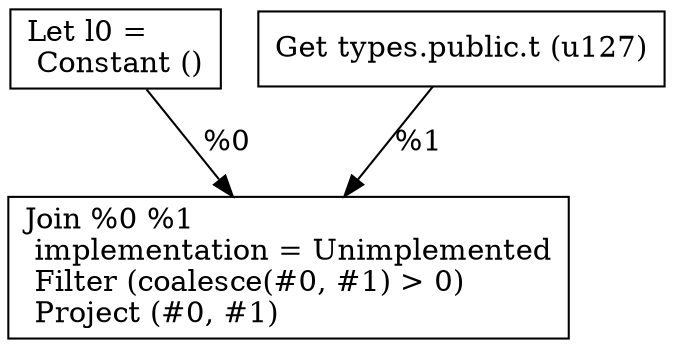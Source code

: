 digraph G {
    node0 [shape = record, label="Let l0 =\l Constant ()\l"]
    node1 [shape = record, label=" Get types.public.t (u127)\l"]
    node2 [shape = record, label=" Join %0 %1\l  implementation = Unimplemented\l Filter (coalesce(#0, #1) \> 0)\l Project (#0, #1)\l"]
    node0 -> node2 [label = "%0\l"]
    node1 -> node2 [label = "%1\l"]
}
